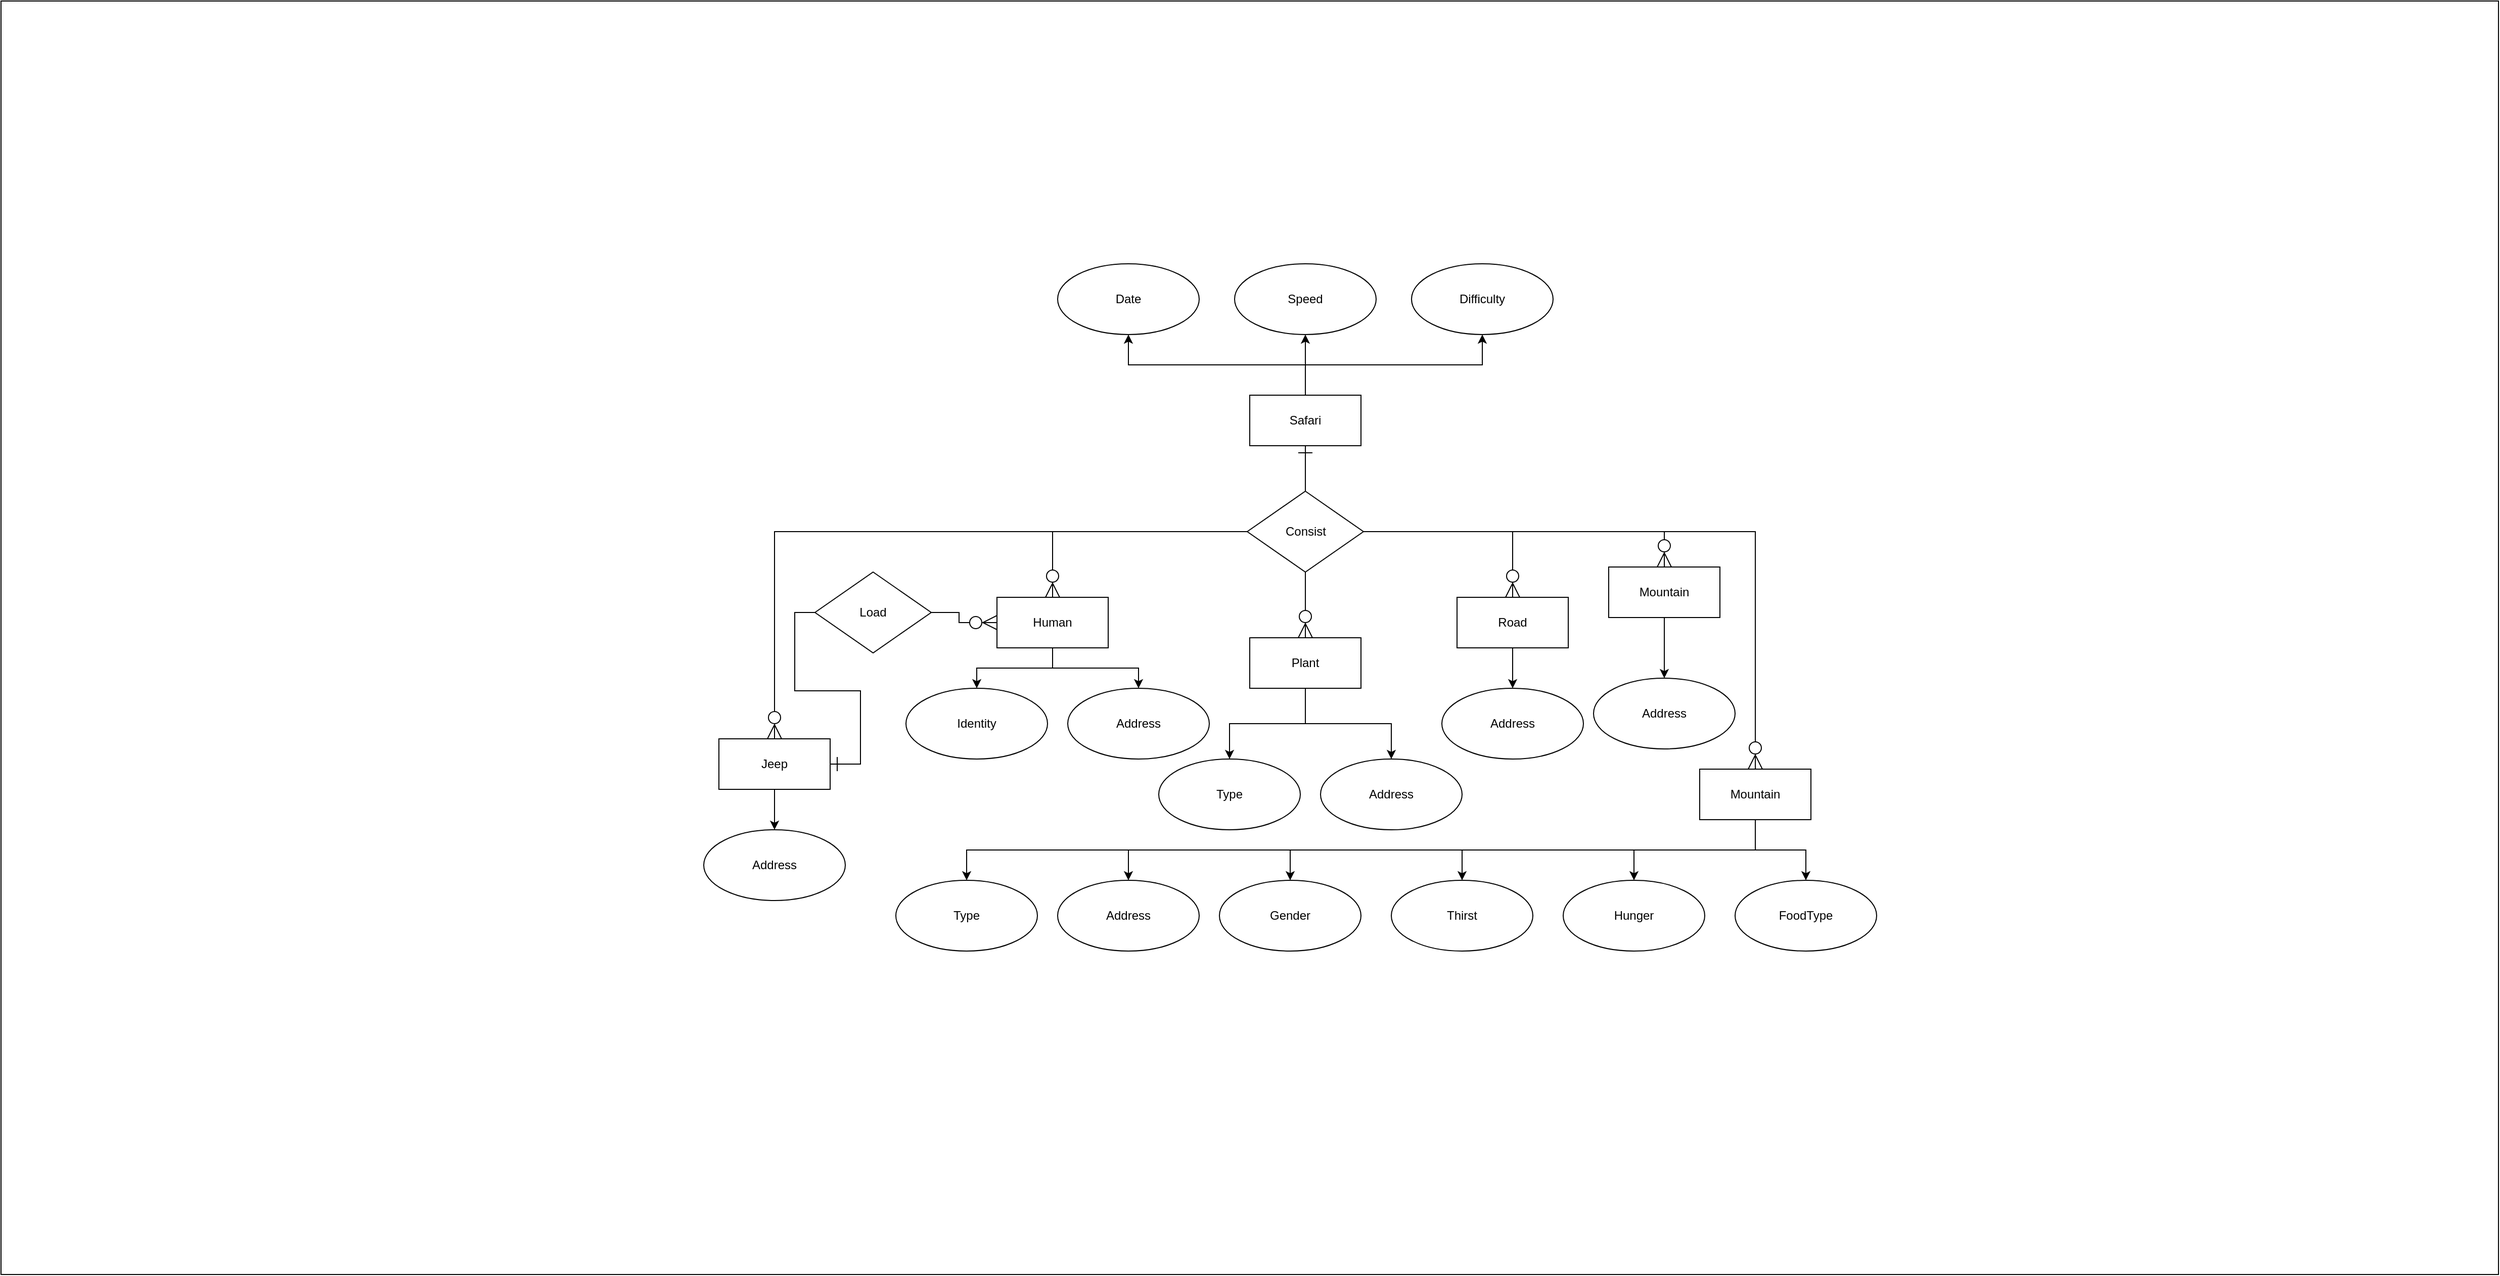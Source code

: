 <mxfile version="26.0.16">
  <diagram id="C5RBs43oDa-KdzZeNtuy" name="Page-1">
    <mxGraphModel dx="-1152" dy="1840" grid="1" gridSize="10" guides="1" tooltips="1" connect="1" arrows="1" fold="1" page="1" pageScale="1" pageWidth="827" pageHeight="1169" math="0" shadow="0">
      <root>
        <mxCell id="WIyWlLk6GJQsqaUBKTNV-0" />
        <mxCell id="WIyWlLk6GJQsqaUBKTNV-1" parent="WIyWlLk6GJQsqaUBKTNV-0" />
        <mxCell id="59efCoXORiGHc9kxf-js-15" value="" style="rounded=0;whiteSpace=wrap;html=1;" vertex="1" parent="WIyWlLk6GJQsqaUBKTNV-1">
          <mxGeometry x="3020" y="-240" width="2470" height="1260" as="geometry" />
        </mxCell>
        <mxCell id="rS959MfTM9qoBUmcyIPQ-60" style="edgeStyle=orthogonalEdgeStyle;rounded=0;orthogonalLoop=1;jettySize=auto;html=1;exitX=0.5;exitY=0;exitDx=0;exitDy=0;entryX=0.5;entryY=1;entryDx=0;entryDy=0;" parent="WIyWlLk6GJQsqaUBKTNV-1" source="rS959MfTM9qoBUmcyIPQ-64" target="rS959MfTM9qoBUmcyIPQ-78" edge="1">
          <mxGeometry relative="1" as="geometry" />
        </mxCell>
        <mxCell id="rS959MfTM9qoBUmcyIPQ-61" style="edgeStyle=orthogonalEdgeStyle;rounded=0;orthogonalLoop=1;jettySize=auto;html=1;exitX=0.5;exitY=0;exitDx=0;exitDy=0;entryX=0.5;entryY=1;entryDx=0;entryDy=0;" parent="WIyWlLk6GJQsqaUBKTNV-1" source="rS959MfTM9qoBUmcyIPQ-64" target="rS959MfTM9qoBUmcyIPQ-79" edge="1">
          <mxGeometry relative="1" as="geometry" />
        </mxCell>
        <mxCell id="rS959MfTM9qoBUmcyIPQ-62" style="edgeStyle=orthogonalEdgeStyle;rounded=0;orthogonalLoop=1;jettySize=auto;html=1;exitX=0.5;exitY=0;exitDx=0;exitDy=0;entryX=0.5;entryY=1;entryDx=0;entryDy=0;" parent="WIyWlLk6GJQsqaUBKTNV-1" source="rS959MfTM9qoBUmcyIPQ-64" target="rS959MfTM9qoBUmcyIPQ-80" edge="1">
          <mxGeometry relative="1" as="geometry" />
        </mxCell>
        <mxCell id="rS959MfTM9qoBUmcyIPQ-63" style="edgeStyle=orthogonalEdgeStyle;rounded=0;orthogonalLoop=1;jettySize=auto;html=1;exitX=0.5;exitY=1;exitDx=0;exitDy=0;entryX=0.5;entryY=0;entryDx=0;entryDy=0;endArrow=none;startFill=0;startArrow=ERone;endSize=12;startSize=12;" parent="WIyWlLk6GJQsqaUBKTNV-1" source="rS959MfTM9qoBUmcyIPQ-64" target="rS959MfTM9qoBUmcyIPQ-86" edge="1">
          <mxGeometry relative="1" as="geometry" />
        </mxCell>
        <mxCell id="rS959MfTM9qoBUmcyIPQ-64" value="Safari" style="html=1;whiteSpace=wrap;" parent="WIyWlLk6GJQsqaUBKTNV-1" vertex="1">
          <mxGeometry x="4255" y="150" width="110" height="50" as="geometry" />
        </mxCell>
        <mxCell id="rS959MfTM9qoBUmcyIPQ-65" style="edgeStyle=orthogonalEdgeStyle;rounded=0;orthogonalLoop=1;jettySize=auto;html=1;exitX=0.5;exitY=1;exitDx=0;exitDy=0;entryX=0.5;entryY=0;entryDx=0;entryDy=0;" parent="WIyWlLk6GJQsqaUBKTNV-1" source="rS959MfTM9qoBUmcyIPQ-66" target="rS959MfTM9qoBUmcyIPQ-89" edge="1">
          <mxGeometry relative="1" as="geometry" />
        </mxCell>
        <mxCell id="rS959MfTM9qoBUmcyIPQ-66" value="Road" style="html=1;whiteSpace=wrap;" parent="WIyWlLk6GJQsqaUBKTNV-1" vertex="1">
          <mxGeometry x="4460" y="350" width="110" height="50" as="geometry" />
        </mxCell>
        <mxCell id="rS959MfTM9qoBUmcyIPQ-67" style="edgeStyle=orthogonalEdgeStyle;rounded=0;orthogonalLoop=1;jettySize=auto;html=1;exitX=0.5;exitY=1;exitDx=0;exitDy=0;entryX=0.5;entryY=0;entryDx=0;entryDy=0;" parent="WIyWlLk6GJQsqaUBKTNV-1" source="rS959MfTM9qoBUmcyIPQ-68" target="rS959MfTM9qoBUmcyIPQ-90" edge="1">
          <mxGeometry relative="1" as="geometry" />
        </mxCell>
        <mxCell id="rS959MfTM9qoBUmcyIPQ-68" value="Mountain" style="html=1;whiteSpace=wrap;" parent="WIyWlLk6GJQsqaUBKTNV-1" vertex="1">
          <mxGeometry x="4610" y="320" width="110" height="50" as="geometry" />
        </mxCell>
        <mxCell id="rS959MfTM9qoBUmcyIPQ-69" style="edgeStyle=orthogonalEdgeStyle;rounded=0;orthogonalLoop=1;jettySize=auto;html=1;exitX=0.5;exitY=1;exitDx=0;exitDy=0;entryX=0.5;entryY=0;entryDx=0;entryDy=0;" parent="WIyWlLk6GJQsqaUBKTNV-1" source="rS959MfTM9qoBUmcyIPQ-71" target="rS959MfTM9qoBUmcyIPQ-87" edge="1">
          <mxGeometry relative="1" as="geometry" />
        </mxCell>
        <mxCell id="rS959MfTM9qoBUmcyIPQ-70" style="edgeStyle=orthogonalEdgeStyle;rounded=0;orthogonalLoop=1;jettySize=auto;html=1;exitX=0.5;exitY=1;exitDx=0;exitDy=0;entryX=0.5;entryY=0;entryDx=0;entryDy=0;" parent="WIyWlLk6GJQsqaUBKTNV-1" source="rS959MfTM9qoBUmcyIPQ-71" target="rS959MfTM9qoBUmcyIPQ-88" edge="1">
          <mxGeometry relative="1" as="geometry" />
        </mxCell>
        <mxCell id="rS959MfTM9qoBUmcyIPQ-71" value="Plant" style="html=1;whiteSpace=wrap;" parent="WIyWlLk6GJQsqaUBKTNV-1" vertex="1">
          <mxGeometry x="4255" y="390" width="110" height="50" as="geometry" />
        </mxCell>
        <mxCell id="rS959MfTM9qoBUmcyIPQ-72" style="edgeStyle=orthogonalEdgeStyle;rounded=0;orthogonalLoop=1;jettySize=auto;html=1;exitX=0.5;exitY=1;exitDx=0;exitDy=0;entryX=0.5;entryY=0;entryDx=0;entryDy=0;" parent="WIyWlLk6GJQsqaUBKTNV-1" source="rS959MfTM9qoBUmcyIPQ-74" target="rS959MfTM9qoBUmcyIPQ-91" edge="1">
          <mxGeometry relative="1" as="geometry" />
        </mxCell>
        <mxCell id="rS959MfTM9qoBUmcyIPQ-73" style="edgeStyle=orthogonalEdgeStyle;rounded=0;orthogonalLoop=1;jettySize=auto;html=1;exitX=1;exitY=0.5;exitDx=0;exitDy=0;entryX=0;entryY=0.5;entryDx=0;entryDy=0;startArrow=ERone;startFill=0;endArrow=none;startSize=12;" parent="WIyWlLk6GJQsqaUBKTNV-1" source="rS959MfTM9qoBUmcyIPQ-74" target="rS959MfTM9qoBUmcyIPQ-95" edge="1">
          <mxGeometry relative="1" as="geometry" />
        </mxCell>
        <mxCell id="rS959MfTM9qoBUmcyIPQ-74" value="Jeep" style="html=1;whiteSpace=wrap;" parent="WIyWlLk6GJQsqaUBKTNV-1" vertex="1">
          <mxGeometry x="3730" y="490" width="110" height="50" as="geometry" />
        </mxCell>
        <mxCell id="rS959MfTM9qoBUmcyIPQ-75" style="edgeStyle=orthogonalEdgeStyle;rounded=0;orthogonalLoop=1;jettySize=auto;html=1;exitX=0.5;exitY=1;exitDx=0;exitDy=0;entryX=0.5;entryY=0;entryDx=0;entryDy=0;" parent="WIyWlLk6GJQsqaUBKTNV-1" source="rS959MfTM9qoBUmcyIPQ-77" target="rS959MfTM9qoBUmcyIPQ-92" edge="1">
          <mxGeometry relative="1" as="geometry" />
        </mxCell>
        <mxCell id="rS959MfTM9qoBUmcyIPQ-76" style="edgeStyle=orthogonalEdgeStyle;rounded=0;orthogonalLoop=1;jettySize=auto;html=1;exitX=0.5;exitY=1;exitDx=0;exitDy=0;entryX=0.5;entryY=0;entryDx=0;entryDy=0;" parent="WIyWlLk6GJQsqaUBKTNV-1" source="rS959MfTM9qoBUmcyIPQ-77" target="rS959MfTM9qoBUmcyIPQ-93" edge="1">
          <mxGeometry relative="1" as="geometry" />
        </mxCell>
        <mxCell id="rS959MfTM9qoBUmcyIPQ-77" value="Human" style="html=1;whiteSpace=wrap;" parent="WIyWlLk6GJQsqaUBKTNV-1" vertex="1">
          <mxGeometry x="4005" y="350" width="110" height="50" as="geometry" />
        </mxCell>
        <mxCell id="rS959MfTM9qoBUmcyIPQ-78" value="Date&lt;span style=&quot;color: rgba(0, 0, 0, 0); font-family: monospace; font-size: 0px; text-align: start; text-wrap-mode: nowrap;&quot;&gt;%3CmxGraphModel%3E%3Croot%3E%3CmxCell%20id%3D%220%22%2F%3E%3CmxCell%20id%3D%221%22%20parent%3D%220%22%2F%3E%3CmxCell%20id%3D%222%22%20value%3D%22Safari%22%20style%3D%22html%3D1%3BwhiteSpace%3Dwrap%3B%22%20vertex%3D%221%22%20parent%3D%221%22%3E%3CmxGeometry%20x%3D%22980%22%20y%3D%22410%22%20width%3D%22110%22%20height%3D%2250%22%20as%3D%22geometry%22%2F%3E%3C%2FmxCell%3E%3C%2Froot%3E%3C%2FmxGraphModel%3E&lt;/span&gt;" style="ellipse;whiteSpace=wrap;html=1;" parent="WIyWlLk6GJQsqaUBKTNV-1" vertex="1">
          <mxGeometry x="4065" y="20" width="140" height="70" as="geometry" />
        </mxCell>
        <mxCell id="rS959MfTM9qoBUmcyIPQ-79" value="Speed" style="ellipse;whiteSpace=wrap;html=1;" parent="WIyWlLk6GJQsqaUBKTNV-1" vertex="1">
          <mxGeometry x="4240" y="20" width="140" height="70" as="geometry" />
        </mxCell>
        <mxCell id="rS959MfTM9qoBUmcyIPQ-80" value="Difficulty" style="ellipse;whiteSpace=wrap;html=1;" parent="WIyWlLk6GJQsqaUBKTNV-1" vertex="1">
          <mxGeometry x="4415" y="20" width="140" height="70" as="geometry" />
        </mxCell>
        <mxCell id="rS959MfTM9qoBUmcyIPQ-81" style="edgeStyle=orthogonalEdgeStyle;rounded=0;orthogonalLoop=1;jettySize=auto;html=1;exitX=0.5;exitY=1;exitDx=0;exitDy=0;entryX=0.5;entryY=0;entryDx=0;entryDy=0;endArrow=ERzeroToMany;startFill=0;endFill=0;endSize=12;" parent="WIyWlLk6GJQsqaUBKTNV-1" source="rS959MfTM9qoBUmcyIPQ-86" target="rS959MfTM9qoBUmcyIPQ-71" edge="1">
          <mxGeometry relative="1" as="geometry" />
        </mxCell>
        <mxCell id="rS959MfTM9qoBUmcyIPQ-82" style="edgeStyle=orthogonalEdgeStyle;rounded=0;orthogonalLoop=1;jettySize=auto;html=1;exitX=1;exitY=0.5;exitDx=0;exitDy=0;entryX=0.5;entryY=0;entryDx=0;entryDy=0;endArrow=ERzeroToMany;endFill=0;endSize=12;" parent="WIyWlLk6GJQsqaUBKTNV-1" source="rS959MfTM9qoBUmcyIPQ-86" target="rS959MfTM9qoBUmcyIPQ-68" edge="1">
          <mxGeometry relative="1" as="geometry" />
        </mxCell>
        <mxCell id="rS959MfTM9qoBUmcyIPQ-83" style="edgeStyle=orthogonalEdgeStyle;rounded=0;orthogonalLoop=1;jettySize=auto;html=1;exitX=1;exitY=0.5;exitDx=0;exitDy=0;entryX=0.5;entryY=0;entryDx=0;entryDy=0;endArrow=ERzeroToMany;endFill=0;endSize=12;" parent="WIyWlLk6GJQsqaUBKTNV-1" source="rS959MfTM9qoBUmcyIPQ-86" target="rS959MfTM9qoBUmcyIPQ-66" edge="1">
          <mxGeometry relative="1" as="geometry" />
        </mxCell>
        <mxCell id="rS959MfTM9qoBUmcyIPQ-84" style="edgeStyle=orthogonalEdgeStyle;rounded=0;orthogonalLoop=1;jettySize=auto;html=1;exitX=0;exitY=0.5;exitDx=0;exitDy=0;entryX=0.5;entryY=0;entryDx=0;entryDy=0;endArrow=ERzeroToMany;endFill=0;endSize=12;startSize=7;" parent="WIyWlLk6GJQsqaUBKTNV-1" source="rS959MfTM9qoBUmcyIPQ-86" target="rS959MfTM9qoBUmcyIPQ-74" edge="1">
          <mxGeometry relative="1" as="geometry" />
        </mxCell>
        <mxCell id="rS959MfTM9qoBUmcyIPQ-85" style="edgeStyle=orthogonalEdgeStyle;rounded=0;orthogonalLoop=1;jettySize=auto;html=1;exitX=0;exitY=0.5;exitDx=0;exitDy=0;entryX=0.5;entryY=0;entryDx=0;entryDy=0;endArrow=ERzeroToMany;endFill=0;endSize=12;" parent="WIyWlLk6GJQsqaUBKTNV-1" source="rS959MfTM9qoBUmcyIPQ-86" target="rS959MfTM9qoBUmcyIPQ-77" edge="1">
          <mxGeometry relative="1" as="geometry" />
        </mxCell>
        <mxCell id="59efCoXORiGHc9kxf-js-8" style="edgeStyle=orthogonalEdgeStyle;rounded=0;orthogonalLoop=1;jettySize=auto;html=1;exitX=1;exitY=0.5;exitDx=0;exitDy=0;entryX=0.5;entryY=0;entryDx=0;entryDy=0;endArrow=ERzeroToMany;endFill=0;endSize=12;" edge="1" parent="WIyWlLk6GJQsqaUBKTNV-1" source="rS959MfTM9qoBUmcyIPQ-86" target="59efCoXORiGHc9kxf-js-0">
          <mxGeometry relative="1" as="geometry" />
        </mxCell>
        <mxCell id="rS959MfTM9qoBUmcyIPQ-86" value="Consist" style="rhombus;whiteSpace=wrap;html=1;" parent="WIyWlLk6GJQsqaUBKTNV-1" vertex="1">
          <mxGeometry x="4252.5" y="245" width="115" height="80" as="geometry" />
        </mxCell>
        <mxCell id="rS959MfTM9qoBUmcyIPQ-87" value="Type" style="ellipse;whiteSpace=wrap;html=1;" parent="WIyWlLk6GJQsqaUBKTNV-1" vertex="1">
          <mxGeometry x="4165" y="510" width="140" height="70" as="geometry" />
        </mxCell>
        <mxCell id="rS959MfTM9qoBUmcyIPQ-88" value="Address" style="ellipse;whiteSpace=wrap;html=1;" parent="WIyWlLk6GJQsqaUBKTNV-1" vertex="1">
          <mxGeometry x="4325" y="510" width="140" height="70" as="geometry" />
        </mxCell>
        <mxCell id="rS959MfTM9qoBUmcyIPQ-89" value="Address" style="ellipse;whiteSpace=wrap;html=1;" parent="WIyWlLk6GJQsqaUBKTNV-1" vertex="1">
          <mxGeometry x="4445" y="440" width="140" height="70" as="geometry" />
        </mxCell>
        <mxCell id="rS959MfTM9qoBUmcyIPQ-90" value="Address" style="ellipse;whiteSpace=wrap;html=1;" parent="WIyWlLk6GJQsqaUBKTNV-1" vertex="1">
          <mxGeometry x="4595" y="430" width="140" height="70" as="geometry" />
        </mxCell>
        <mxCell id="rS959MfTM9qoBUmcyIPQ-91" value="Address" style="ellipse;whiteSpace=wrap;html=1;" parent="WIyWlLk6GJQsqaUBKTNV-1" vertex="1">
          <mxGeometry x="3715" y="580" width="140" height="70" as="geometry" />
        </mxCell>
        <mxCell id="rS959MfTM9qoBUmcyIPQ-92" value="Identity" style="ellipse;whiteSpace=wrap;html=1;" parent="WIyWlLk6GJQsqaUBKTNV-1" vertex="1">
          <mxGeometry x="3915" y="440" width="140" height="70" as="geometry" />
        </mxCell>
        <mxCell id="rS959MfTM9qoBUmcyIPQ-93" value="Address" style="ellipse;whiteSpace=wrap;html=1;" parent="WIyWlLk6GJQsqaUBKTNV-1" vertex="1">
          <mxGeometry x="4075" y="440" width="140" height="70" as="geometry" />
        </mxCell>
        <mxCell id="rS959MfTM9qoBUmcyIPQ-94" style="edgeStyle=orthogonalEdgeStyle;rounded=0;orthogonalLoop=1;jettySize=auto;html=1;exitX=1;exitY=0.5;exitDx=0;exitDy=0;entryX=0;entryY=0.5;entryDx=0;entryDy=0;endArrow=ERzeroToMany;endFill=0;endSize=12;" parent="WIyWlLk6GJQsqaUBKTNV-1" source="rS959MfTM9qoBUmcyIPQ-95" target="rS959MfTM9qoBUmcyIPQ-77" edge="1">
          <mxGeometry relative="1" as="geometry" />
        </mxCell>
        <mxCell id="rS959MfTM9qoBUmcyIPQ-95" value="Load" style="rhombus;whiteSpace=wrap;html=1;" parent="WIyWlLk6GJQsqaUBKTNV-1" vertex="1">
          <mxGeometry x="3825" y="325" width="115" height="80" as="geometry" />
        </mxCell>
        <mxCell id="59efCoXORiGHc9kxf-js-5" style="edgeStyle=orthogonalEdgeStyle;rounded=0;orthogonalLoop=1;jettySize=auto;html=1;exitX=0.5;exitY=1;exitDx=0;exitDy=0;entryX=0.5;entryY=0;entryDx=0;entryDy=0;" edge="1" parent="WIyWlLk6GJQsqaUBKTNV-1" source="59efCoXORiGHc9kxf-js-0" target="59efCoXORiGHc9kxf-js-1">
          <mxGeometry relative="1" as="geometry" />
        </mxCell>
        <mxCell id="59efCoXORiGHc9kxf-js-6" style="edgeStyle=orthogonalEdgeStyle;rounded=0;orthogonalLoop=1;jettySize=auto;html=1;exitX=0.5;exitY=1;exitDx=0;exitDy=0;entryX=0.5;entryY=0;entryDx=0;entryDy=0;" edge="1" parent="WIyWlLk6GJQsqaUBKTNV-1" source="59efCoXORiGHc9kxf-js-0" target="59efCoXORiGHc9kxf-js-4">
          <mxGeometry relative="1" as="geometry" />
        </mxCell>
        <mxCell id="59efCoXORiGHc9kxf-js-7" style="edgeStyle=orthogonalEdgeStyle;rounded=0;orthogonalLoop=1;jettySize=auto;html=1;exitX=0.5;exitY=1;exitDx=0;exitDy=0;" edge="1" parent="WIyWlLk6GJQsqaUBKTNV-1" source="59efCoXORiGHc9kxf-js-0" target="59efCoXORiGHc9kxf-js-2">
          <mxGeometry relative="1" as="geometry" />
        </mxCell>
        <mxCell id="59efCoXORiGHc9kxf-js-10" style="edgeStyle=orthogonalEdgeStyle;rounded=0;orthogonalLoop=1;jettySize=auto;html=1;exitX=0.5;exitY=1;exitDx=0;exitDy=0;entryX=0.5;entryY=0;entryDx=0;entryDy=0;" edge="1" parent="WIyWlLk6GJQsqaUBKTNV-1" source="59efCoXORiGHc9kxf-js-0" target="59efCoXORiGHc9kxf-js-9">
          <mxGeometry relative="1" as="geometry" />
        </mxCell>
        <mxCell id="59efCoXORiGHc9kxf-js-12" style="edgeStyle=orthogonalEdgeStyle;rounded=0;orthogonalLoop=1;jettySize=auto;html=1;exitX=0.5;exitY=1;exitDx=0;exitDy=0;entryX=0.5;entryY=0;entryDx=0;entryDy=0;" edge="1" parent="WIyWlLk6GJQsqaUBKTNV-1" source="59efCoXORiGHc9kxf-js-0" target="59efCoXORiGHc9kxf-js-11">
          <mxGeometry relative="1" as="geometry" />
        </mxCell>
        <mxCell id="59efCoXORiGHc9kxf-js-14" style="edgeStyle=orthogonalEdgeStyle;rounded=0;orthogonalLoop=1;jettySize=auto;html=1;exitX=0.5;exitY=1;exitDx=0;exitDy=0;entryX=0.5;entryY=0;entryDx=0;entryDy=0;" edge="1" parent="WIyWlLk6GJQsqaUBKTNV-1" source="59efCoXORiGHc9kxf-js-0" target="59efCoXORiGHc9kxf-js-13">
          <mxGeometry relative="1" as="geometry" />
        </mxCell>
        <mxCell id="59efCoXORiGHc9kxf-js-0" value="Mountain" style="html=1;whiteSpace=wrap;" vertex="1" parent="WIyWlLk6GJQsqaUBKTNV-1">
          <mxGeometry x="4700" y="520" width="110" height="50" as="geometry" />
        </mxCell>
        <mxCell id="59efCoXORiGHc9kxf-js-1" value="Type" style="ellipse;whiteSpace=wrap;html=1;" vertex="1" parent="WIyWlLk6GJQsqaUBKTNV-1">
          <mxGeometry x="3905" y="630" width="140" height="70" as="geometry" />
        </mxCell>
        <mxCell id="59efCoXORiGHc9kxf-js-2" value="Address" style="ellipse;whiteSpace=wrap;html=1;" vertex="1" parent="WIyWlLk6GJQsqaUBKTNV-1">
          <mxGeometry x="4065" y="630" width="140" height="70" as="geometry" />
        </mxCell>
        <mxCell id="59efCoXORiGHc9kxf-js-4" value="Gender" style="ellipse;whiteSpace=wrap;html=1;" vertex="1" parent="WIyWlLk6GJQsqaUBKTNV-1">
          <mxGeometry x="4225" y="630" width="140" height="70" as="geometry" />
        </mxCell>
        <mxCell id="59efCoXORiGHc9kxf-js-9" value="Thirst" style="ellipse;whiteSpace=wrap;html=1;" vertex="1" parent="WIyWlLk6GJQsqaUBKTNV-1">
          <mxGeometry x="4395" y="630" width="140" height="70" as="geometry" />
        </mxCell>
        <mxCell id="59efCoXORiGHc9kxf-js-11" value="Hunger" style="ellipse;whiteSpace=wrap;html=1;" vertex="1" parent="WIyWlLk6GJQsqaUBKTNV-1">
          <mxGeometry x="4565" y="630" width="140" height="70" as="geometry" />
        </mxCell>
        <mxCell id="59efCoXORiGHc9kxf-js-13" value="FoodType" style="ellipse;whiteSpace=wrap;html=1;" vertex="1" parent="WIyWlLk6GJQsqaUBKTNV-1">
          <mxGeometry x="4735" y="630" width="140" height="70" as="geometry" />
        </mxCell>
      </root>
    </mxGraphModel>
  </diagram>
</mxfile>
